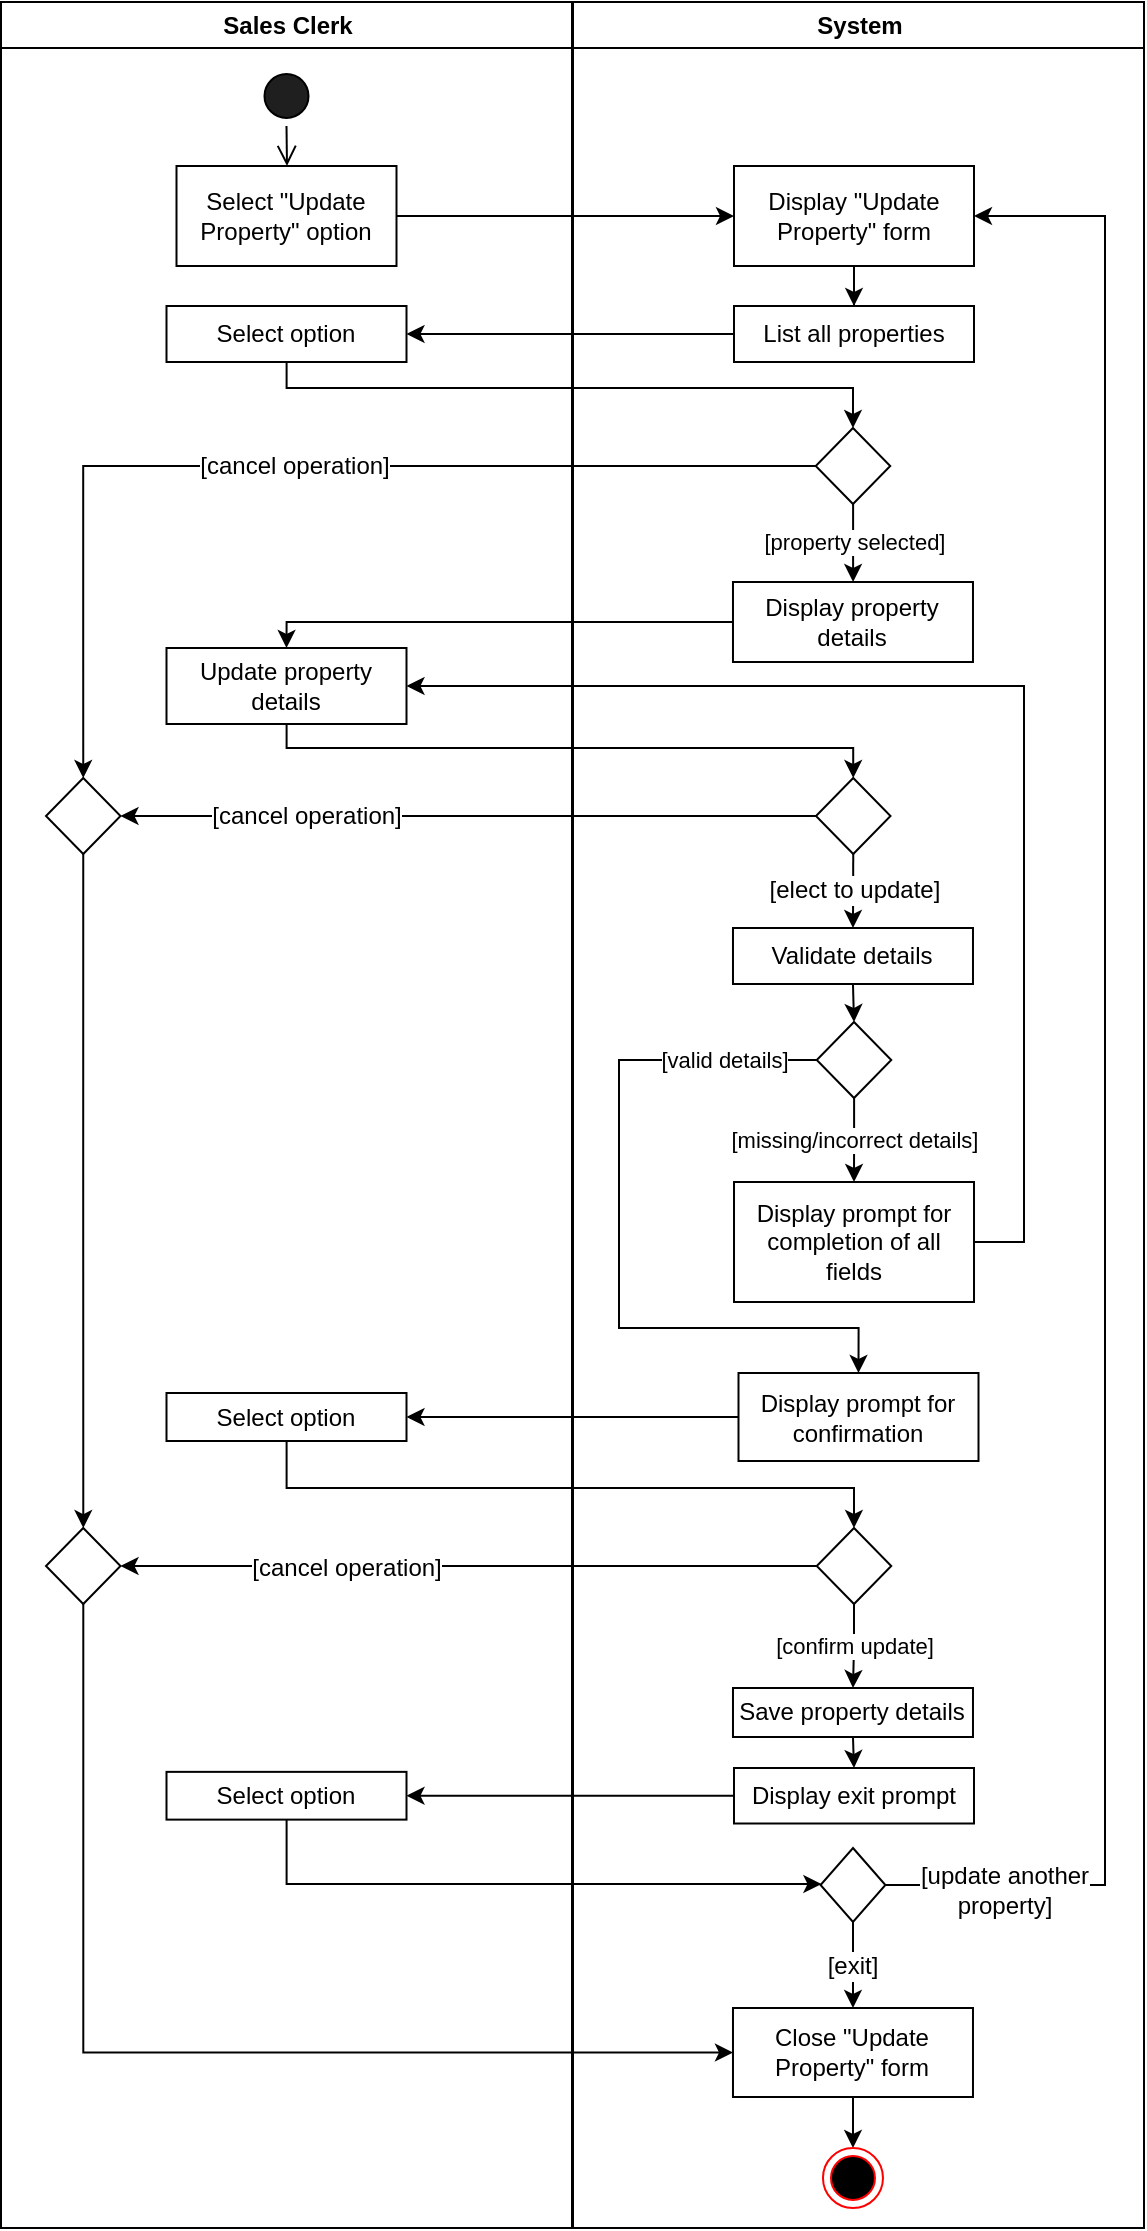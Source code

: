 <mxfile version="20.3.6" type="github">
  <diagram name="Page-1" id="e7e014a7-5840-1c2e-5031-d8a46d1fe8dd">
    <mxGraphModel dx="838" dy="1108" grid="1" gridSize="10" guides="1" tooltips="1" connect="1" arrows="1" fold="1" page="1" pageScale="1" pageWidth="1169" pageHeight="1654" math="0" shadow="0">
      <root>
        <mxCell id="0" />
        <mxCell id="1" parent="0" />
        <mxCell id="2" value="Sales Clerk" style="swimlane;whiteSpace=wrap;rounded=0;deletable=0;movable=0;expand=1;collapsible=0;" parent="1" vertex="1">
          <mxGeometry x="158.5" y="127" width="285.5" height="1113" as="geometry" />
        </mxCell>
        <mxCell id="5" value="" style="ellipse;shape=startState;rounded=0;whiteSpace=wrap;fillColor=#1F1F1F;" parent="2" vertex="1">
          <mxGeometry x="127.75" y="32" width="30" height="30" as="geometry" />
        </mxCell>
        <mxCell id="6" value="" style="edgeStyle=elbowEdgeStyle;elbow=horizontal;verticalAlign=bottom;endArrow=open;endSize=8;endFill=1;rounded=0;exitX=0.5;exitY=1;exitDx=0;exitDy=0;" parent="2" source="5" target="7" edge="1">
          <mxGeometry x="100" y="40" as="geometry">
            <mxPoint x="115" y="110" as="targetPoint" />
            <mxPoint x="140.5" y="90" as="sourcePoint" />
          </mxGeometry>
        </mxCell>
        <mxCell id="7" value="Select &quot;Update Property&quot; option" style="rounded=0;whiteSpace=wrap;" parent="2" vertex="1">
          <mxGeometry x="87.75" y="82" width="110" height="50" as="geometry" />
        </mxCell>
        <mxCell id="bqYrFDz9AfAW0xV19m9E-46" value="Select option" style="whiteSpace=wrap;html=1;rounded=0;" parent="2" vertex="1">
          <mxGeometry x="82.75" y="152" width="120" height="28" as="geometry" />
        </mxCell>
        <mxCell id="VSnS6wqzOySut8PEu_Ir-9" value="Update property details" style="whiteSpace=wrap;html=1;rounded=0;" parent="2" vertex="1">
          <mxGeometry x="82.75" y="323" width="120" height="38" as="geometry" />
        </mxCell>
        <mxCell id="VSnS6wqzOySut8PEu_Ir-27" value="Select option" style="whiteSpace=wrap;html=1;rounded=0;" parent="2" vertex="1">
          <mxGeometry x="82.75" y="695.5" width="120" height="24" as="geometry" />
        </mxCell>
        <mxCell id="VSnS6wqzOySut8PEu_Ir-46" value="" style="rhombus;whiteSpace=wrap;html=1;rounded=0;arcSize=20;fixedWidth=0;" parent="2" vertex="1">
          <mxGeometry x="22.5" y="763" width="37.25" height="38" as="geometry" />
        </mxCell>
        <mxCell id="VSnS6wqzOySut8PEu_Ir-60" style="edgeStyle=orthogonalEdgeStyle;rounded=0;orthogonalLoop=1;jettySize=auto;html=1;exitX=0.5;exitY=1;exitDx=0;exitDy=0;fontFamily=Helvetica;fontSize=12;fontColor=default;" parent="2" source="VSnS6wqzOySut8PEu_Ir-57" target="VSnS6wqzOySut8PEu_Ir-46" edge="1">
          <mxGeometry relative="1" as="geometry" />
        </mxCell>
        <mxCell id="VSnS6wqzOySut8PEu_Ir-57" value="" style="rhombus;whiteSpace=wrap;html=1;rounded=0;" parent="2" vertex="1">
          <mxGeometry x="22.5" y="388" width="37.25" height="38" as="geometry" />
        </mxCell>
        <mxCell id="3" value="System" style="swimlane;whiteSpace=wrap;rounded=0;deletable=0;movable=0;expand=1;collapsible=0;" parent="1" vertex="1">
          <mxGeometry x="444.5" y="127" width="285.5" height="1113" as="geometry" />
        </mxCell>
        <mxCell id="bqYrFDz9AfAW0xV19m9E-45" value="" style="edgeStyle=orthogonalEdgeStyle;rounded=0;orthogonalLoop=1;jettySize=auto;html=1;" parent="3" source="bqYrFDz9AfAW0xV19m9E-42" target="bqYrFDz9AfAW0xV19m9E-44" edge="1">
          <mxGeometry relative="1" as="geometry" />
        </mxCell>
        <mxCell id="bqYrFDz9AfAW0xV19m9E-42" value="Display &quot;Update Property&quot; form" style="whiteSpace=wrap;html=1;rounded=0;" parent="3" vertex="1">
          <mxGeometry x="80.5" y="82" width="120" height="50" as="geometry" />
        </mxCell>
        <mxCell id="bqYrFDz9AfAW0xV19m9E-44" value="List all properties" style="whiteSpace=wrap;html=1;rounded=0;" parent="3" vertex="1">
          <mxGeometry x="80.5" y="152" width="120" height="28" as="geometry" />
        </mxCell>
        <object label="[property selected]" id="VSnS6wqzOySut8PEu_Ir-8">
          <mxCell style="edgeStyle=orthogonalEdgeStyle;rounded=0;orthogonalLoop=1;jettySize=auto;html=1;" parent="3" source="bqYrFDz9AfAW0xV19m9E-48" target="VSnS6wqzOySut8PEu_Ir-7" edge="1">
            <mxGeometry relative="1" as="geometry">
              <Array as="points">
                <mxPoint x="140" y="282" />
                <mxPoint x="140" y="282" />
              </Array>
            </mxGeometry>
          </mxCell>
        </object>
        <mxCell id="bqYrFDz9AfAW0xV19m9E-48" value="" style="rhombus;whiteSpace=wrap;html=1;rounded=0;" parent="3" vertex="1">
          <mxGeometry x="121.37" y="213" width="37.25" height="38" as="geometry" />
        </mxCell>
        <mxCell id="VSnS6wqzOySut8PEu_Ir-7" value="Display property details" style="whiteSpace=wrap;html=1;rounded=0;" parent="3" vertex="1">
          <mxGeometry x="79.99" y="290" width="120" height="40" as="geometry" />
        </mxCell>
        <mxCell id="VSnS6wqzOySut8PEu_Ir-62" value="[elect to update]" style="edgeStyle=orthogonalEdgeStyle;rounded=0;orthogonalLoop=1;jettySize=auto;html=1;exitX=0.5;exitY=1;exitDx=0;exitDy=0;entryX=0.5;entryY=0;entryDx=0;entryDy=0;fontFamily=Helvetica;fontSize=12;fontColor=default;" parent="3" source="VSnS6wqzOySut8PEu_Ir-11" target="VSnS6wqzOySut8PEu_Ir-13" edge="1">
          <mxGeometry relative="1" as="geometry" />
        </mxCell>
        <mxCell id="VSnS6wqzOySut8PEu_Ir-11" value="" style="rhombus;whiteSpace=wrap;html=1;rounded=0;" parent="3" vertex="1">
          <mxGeometry x="121.5" y="388" width="37.25" height="38" as="geometry" />
        </mxCell>
        <mxCell id="VSnS6wqzOySut8PEu_Ir-63" style="edgeStyle=orthogonalEdgeStyle;rounded=0;orthogonalLoop=1;jettySize=auto;html=1;exitX=0.5;exitY=1;exitDx=0;exitDy=0;entryX=0.5;entryY=0;entryDx=0;entryDy=0;fontFamily=Helvetica;fontSize=12;fontColor=default;" parent="3" source="VSnS6wqzOySut8PEu_Ir-13" target="VSnS6wqzOySut8PEu_Ir-15" edge="1">
          <mxGeometry relative="1" as="geometry" />
        </mxCell>
        <mxCell id="VSnS6wqzOySut8PEu_Ir-13" value="Validate details" style="whiteSpace=wrap;html=1;rounded=0;" parent="3" vertex="1">
          <mxGeometry x="79.99" y="463" width="120" height="28" as="geometry" />
        </mxCell>
        <mxCell id="VSnS6wqzOySut8PEu_Ir-18" value="[missing/incorrect details]" style="edgeStyle=orthogonalEdgeStyle;rounded=0;orthogonalLoop=1;jettySize=auto;html=1;" parent="3" source="VSnS6wqzOySut8PEu_Ir-15" target="VSnS6wqzOySut8PEu_Ir-17" edge="1">
          <mxGeometry relative="1" as="geometry" />
        </mxCell>
        <mxCell id="VSnS6wqzOySut8PEu_Ir-15" value="" style="rhombus;whiteSpace=wrap;html=1;rounded=0;" parent="3" vertex="1">
          <mxGeometry x="121.88" y="510" width="37.25" height="38" as="geometry" />
        </mxCell>
        <mxCell id="VSnS6wqzOySut8PEu_Ir-17" value="Display prompt for completion of all fields" style="whiteSpace=wrap;html=1;rounded=0;" parent="3" vertex="1">
          <mxGeometry x="80.505" y="590" width="120" height="60" as="geometry" />
        </mxCell>
        <mxCell id="VSnS6wqzOySut8PEu_Ir-25" value="Display prompt for confirmation" style="whiteSpace=wrap;html=1;rounded=0;" parent="3" vertex="1">
          <mxGeometry x="82.75" y="685.5" width="120" height="44" as="geometry" />
        </mxCell>
        <mxCell id="VSnS6wqzOySut8PEu_Ir-26" value="[valid details]" style="edgeStyle=orthogonalEdgeStyle;rounded=0;orthogonalLoop=1;jettySize=auto;html=1;entryX=0.5;entryY=0;entryDx=0;entryDy=0;" parent="3" source="VSnS6wqzOySut8PEu_Ir-15" target="VSnS6wqzOySut8PEu_Ir-25" edge="1">
          <mxGeometry x="-0.753" relative="1" as="geometry">
            <mxPoint x="155.5" y="673" as="targetPoint" />
            <Array as="points">
              <mxPoint x="23" y="529" />
              <mxPoint x="23" y="663" />
              <mxPoint x="143" y="663" />
            </Array>
            <mxPoint as="offset" />
          </mxGeometry>
        </mxCell>
        <mxCell id="VSnS6wqzOySut8PEu_Ir-37" value="" style="rhombus;whiteSpace=wrap;html=1;rounded=0;autosize=1;" parent="3" vertex="1">
          <mxGeometry x="123.77" y="923" width="32.44" height="37" as="geometry" />
        </mxCell>
        <mxCell id="VSnS6wqzOySut8PEu_Ir-33" value="Display exit prompt" style="whiteSpace=wrap;html=1;rounded=0;" parent="3" vertex="1">
          <mxGeometry x="80.5" y="883" width="120" height="27.75" as="geometry" />
        </mxCell>
        <mxCell id="VSnS6wqzOySut8PEu_Ir-38" value="" style="edgeStyle=orthogonalEdgeStyle;rounded=0;orthogonalLoop=1;jettySize=auto;html=1;" parent="3" source="VSnS6wqzOySut8PEu_Ir-35" target="VSnS6wqzOySut8PEu_Ir-37" edge="1">
          <mxGeometry relative="1" as="geometry">
            <Array as="points">
              <mxPoint x="-143" y="941" />
            </Array>
          </mxGeometry>
        </mxCell>
        <mxCell id="VSnS6wqzOySut8PEu_Ir-35" value="Select option" style="whiteSpace=wrap;html=1;rounded=0;" parent="3" vertex="1">
          <mxGeometry x="-203.25" y="884.93" width="120" height="23.88" as="geometry" />
        </mxCell>
        <mxCell id="VSnS6wqzOySut8PEu_Ir-36" value="" style="edgeStyle=orthogonalEdgeStyle;rounded=0;orthogonalLoop=1;jettySize=auto;html=1;" parent="3" source="VSnS6wqzOySut8PEu_Ir-33" target="VSnS6wqzOySut8PEu_Ir-35" edge="1">
          <mxGeometry relative="1" as="geometry" />
        </mxCell>
        <mxCell id="VSnS6wqzOySut8PEu_Ir-43" value="" style="edgeStyle=orthogonalEdgeStyle;rounded=0;orthogonalLoop=1;jettySize=auto;html=1;fontFamily=Helvetica;fontSize=12;fontColor=default;" parent="3" source="VSnS6wqzOySut8PEu_Ir-39" target="VSnS6wqzOySut8PEu_Ir-41" edge="1">
          <mxGeometry relative="1" as="geometry" />
        </mxCell>
        <mxCell id="VSnS6wqzOySut8PEu_Ir-39" value="Close &quot;Update &lt;br&gt;Property&quot; form" style="whiteSpace=wrap;html=1;rounded=0;" parent="3" vertex="1">
          <mxGeometry x="79.99" y="1003" width="120" height="44.5" as="geometry" />
        </mxCell>
        <mxCell id="VSnS6wqzOySut8PEu_Ir-40" value="[exit]" style="edgeStyle=orthogonalEdgeStyle;rounded=0;orthogonalLoop=1;jettySize=auto;html=1;fontFamily=Helvetica;fontSize=12;fontColor=default;" parent="3" source="VSnS6wqzOySut8PEu_Ir-37" target="VSnS6wqzOySut8PEu_Ir-39" edge="1">
          <mxGeometry relative="1" as="geometry" />
        </mxCell>
        <mxCell id="VSnS6wqzOySut8PEu_Ir-49" style="edgeStyle=orthogonalEdgeStyle;rounded=0;orthogonalLoop=1;jettySize=auto;html=1;exitX=0.5;exitY=1;exitDx=0;exitDy=0;entryX=0.5;entryY=0;entryDx=0;entryDy=0;fontFamily=Helvetica;fontSize=12;fontColor=default;" parent="3" source="VSnS6wqzOySut8PEu_Ir-31" target="VSnS6wqzOySut8PEu_Ir-33" edge="1">
          <mxGeometry relative="1" as="geometry" />
        </mxCell>
        <mxCell id="VSnS6wqzOySut8PEu_Ir-31" value="Save property details" style="whiteSpace=wrap;html=1;rounded=0;" parent="3" vertex="1">
          <mxGeometry x="79.99" y="843" width="120" height="24.5" as="geometry" />
        </mxCell>
        <mxCell id="VSnS6wqzOySut8PEu_Ir-32" value="[confirm update]" style="edgeStyle=orthogonalEdgeStyle;rounded=0;orthogonalLoop=1;jettySize=auto;html=1;exitX=0.5;exitY=1;exitDx=0;exitDy=0;" parent="3" source="VSnS6wqzOySut8PEu_Ir-47" target="VSnS6wqzOySut8PEu_Ir-31" edge="1">
          <mxGeometry relative="1" as="geometry">
            <mxPoint x="140.5" y="800" as="sourcePoint" />
          </mxGeometry>
        </mxCell>
        <mxCell id="VSnS6wqzOySut8PEu_Ir-41" value="" style="ellipse;html=1;shape=endState;fillColor=#000000;strokeColor=#ff0000;rounded=0;fontFamily=Helvetica;fontSize=12;fontColor=default;" parent="3" vertex="1">
          <mxGeometry x="124.99" y="1073" width="30" height="30" as="geometry" />
        </mxCell>
        <mxCell id="VSnS6wqzOySut8PEu_Ir-47" value="" style="rhombus;whiteSpace=wrap;html=1;rounded=0;" parent="3" vertex="1">
          <mxGeometry x="121.88" y="763" width="37.25" height="38" as="geometry" />
        </mxCell>
        <mxCell id="VSnS6wqzOySut8PEu_Ir-53" value="[update another &lt;br&gt;property]" style="edgeStyle=orthogonalEdgeStyle;rounded=0;orthogonalLoop=1;jettySize=auto;html=1;exitX=1;exitY=0.5;exitDx=0;exitDy=0;fontFamily=Helvetica;fontSize=12;fontColor=default;entryX=1;entryY=0.5;entryDx=0;entryDy=0;" parent="3" source="VSnS6wqzOySut8PEu_Ir-37" target="bqYrFDz9AfAW0xV19m9E-42" edge="1">
          <mxGeometry x="-0.883" y="-1" relative="1" as="geometry">
            <mxPoint x="255.5" y="101.333" as="targetPoint" />
            <Array as="points">
              <mxPoint x="266" y="942" />
              <mxPoint x="266" y="107" />
            </Array>
            <mxPoint y="1" as="offset" />
          </mxGeometry>
        </mxCell>
        <mxCell id="bqYrFDz9AfAW0xV19m9E-43" value="" style="edgeStyle=orthogonalEdgeStyle;rounded=0;orthogonalLoop=1;jettySize=auto;html=1;" parent="1" source="7" target="bqYrFDz9AfAW0xV19m9E-42" edge="1">
          <mxGeometry relative="1" as="geometry" />
        </mxCell>
        <mxCell id="bqYrFDz9AfAW0xV19m9E-47" value="" style="edgeStyle=orthogonalEdgeStyle;rounded=0;orthogonalLoop=1;jettySize=auto;html=1;" parent="1" source="bqYrFDz9AfAW0xV19m9E-44" target="bqYrFDz9AfAW0xV19m9E-46" edge="1">
          <mxGeometry relative="1" as="geometry" />
        </mxCell>
        <mxCell id="bqYrFDz9AfAW0xV19m9E-49" value="" style="edgeStyle=orthogonalEdgeStyle;rounded=0;orthogonalLoop=1;jettySize=auto;html=1;entryX=0.5;entryY=0;entryDx=0;entryDy=0;" parent="1" source="bqYrFDz9AfAW0xV19m9E-46" target="bqYrFDz9AfAW0xV19m9E-48" edge="1">
          <mxGeometry relative="1" as="geometry">
            <Array as="points">
              <mxPoint x="301" y="320" />
              <mxPoint x="585" y="320" />
            </Array>
          </mxGeometry>
        </mxCell>
        <mxCell id="VSnS6wqzOySut8PEu_Ir-10" value="" style="edgeStyle=orthogonalEdgeStyle;rounded=0;orthogonalLoop=1;jettySize=auto;html=1;entryX=0.5;entryY=0;entryDx=0;entryDy=0;" parent="1" source="VSnS6wqzOySut8PEu_Ir-7" target="VSnS6wqzOySut8PEu_Ir-9" edge="1">
          <mxGeometry relative="1" as="geometry">
            <Array as="points">
              <mxPoint x="301" y="437" />
            </Array>
          </mxGeometry>
        </mxCell>
        <mxCell id="VSnS6wqzOySut8PEu_Ir-12" value="" style="edgeStyle=orthogonalEdgeStyle;rounded=0;orthogonalLoop=1;jettySize=auto;html=1;entryX=0.5;entryY=0;entryDx=0;entryDy=0;" parent="1" source="VSnS6wqzOySut8PEu_Ir-9" target="VSnS6wqzOySut8PEu_Ir-11" edge="1">
          <mxGeometry relative="1" as="geometry">
            <Array as="points">
              <mxPoint x="301" y="500" />
              <mxPoint x="585" y="500" />
            </Array>
          </mxGeometry>
        </mxCell>
        <mxCell id="VSnS6wqzOySut8PEu_Ir-28" value="" style="edgeStyle=orthogonalEdgeStyle;rounded=0;orthogonalLoop=1;jettySize=auto;html=1;" parent="1" source="VSnS6wqzOySut8PEu_Ir-25" target="VSnS6wqzOySut8PEu_Ir-27" edge="1">
          <mxGeometry relative="1" as="geometry" />
        </mxCell>
        <mxCell id="VSnS6wqzOySut8PEu_Ir-30" value="" style="edgeStyle=orthogonalEdgeStyle;rounded=0;orthogonalLoop=1;jettySize=auto;html=1;entryX=0.5;entryY=0;entryDx=0;entryDy=0;" parent="1" source="VSnS6wqzOySut8PEu_Ir-27" target="VSnS6wqzOySut8PEu_Ir-47" edge="1">
          <mxGeometry relative="1" as="geometry">
            <mxPoint x="585" y="890" as="targetPoint" />
            <Array as="points">
              <mxPoint x="301" y="870" />
              <mxPoint x="585" y="870" />
              <mxPoint x="585" y="889" />
            </Array>
          </mxGeometry>
        </mxCell>
        <mxCell id="VSnS6wqzOySut8PEu_Ir-45" value="[cancel operation]" style="endArrow=classic;html=1;rounded=0;fontFamily=Helvetica;fontSize=12;fontColor=default;exitX=0;exitY=0.5;exitDx=0;exitDy=0;snapToPoint=1;entryX=1;entryY=0.5;entryDx=0;entryDy=0;" parent="1" source="VSnS6wqzOySut8PEu_Ir-47" target="VSnS6wqzOySut8PEu_Ir-46" edge="1">
          <mxGeometry x="0.354" y="1" width="50" height="50" relative="1" as="geometry">
            <mxPoint x="565" y="908.5" as="sourcePoint" />
            <mxPoint x="300" y="908" as="targetPoint" />
            <mxPoint as="offset" />
          </mxGeometry>
        </mxCell>
        <mxCell id="VSnS6wqzOySut8PEu_Ir-51" style="edgeStyle=orthogonalEdgeStyle;rounded=0;orthogonalLoop=1;jettySize=auto;html=1;entryX=0;entryY=0.5;entryDx=0;entryDy=0;fontFamily=Helvetica;fontSize=12;fontColor=default;" parent="1" source="VSnS6wqzOySut8PEu_Ir-46" target="VSnS6wqzOySut8PEu_Ir-39" edge="1">
          <mxGeometry relative="1" as="geometry">
            <Array as="points">
              <mxPoint x="199" y="1152" />
            </Array>
          </mxGeometry>
        </mxCell>
        <mxCell id="VSnS6wqzOySut8PEu_Ir-52" value="[cancel operation]" style="endArrow=classic;html=1;rounded=0;fontFamily=Helvetica;fontSize=12;fontColor=default;snapToPoint=0;exitX=0;exitY=0.5;exitDx=0;exitDy=0;entryX=1;entryY=0.5;entryDx=0;entryDy=0;" parent="1" source="VSnS6wqzOySut8PEu_Ir-11" target="VSnS6wqzOySut8PEu_Ir-57" edge="1">
          <mxGeometry x="0.468" width="50" height="50" relative="1" as="geometry">
            <mxPoint x="380" y="895" as="sourcePoint" />
            <mxPoint x="230" y="535" as="targetPoint" />
            <Array as="points" />
            <mxPoint as="offset" />
          </mxGeometry>
        </mxCell>
        <mxCell id="VSnS6wqzOySut8PEu_Ir-59" value="[cancel operation]" style="edgeStyle=orthogonalEdgeStyle;rounded=0;orthogonalLoop=1;jettySize=auto;html=1;exitX=0;exitY=0.5;exitDx=0;exitDy=0;entryX=0.5;entryY=0;entryDx=0;entryDy=0;fontFamily=Helvetica;fontSize=12;fontColor=default;" parent="1" source="bqYrFDz9AfAW0xV19m9E-48" target="VSnS6wqzOySut8PEu_Ir-57" edge="1">
          <mxGeometry relative="1" as="geometry" />
        </mxCell>
        <mxCell id="VSnS6wqzOySut8PEu_Ir-64" style="edgeStyle=orthogonalEdgeStyle;rounded=0;orthogonalLoop=1;jettySize=auto;html=1;exitX=1;exitY=0.5;exitDx=0;exitDy=0;fontFamily=Helvetica;fontSize=12;fontColor=default;entryX=1;entryY=0.5;entryDx=0;entryDy=0;" parent="1" source="VSnS6wqzOySut8PEu_Ir-17" target="VSnS6wqzOySut8PEu_Ir-9" edge="1">
          <mxGeometry relative="1" as="geometry">
            <mxPoint x="390" y="470" as="targetPoint" />
            <Array as="points">
              <mxPoint x="670" y="747" />
              <mxPoint x="670" y="469" />
            </Array>
          </mxGeometry>
        </mxCell>
      </root>
    </mxGraphModel>
  </diagram>
</mxfile>
